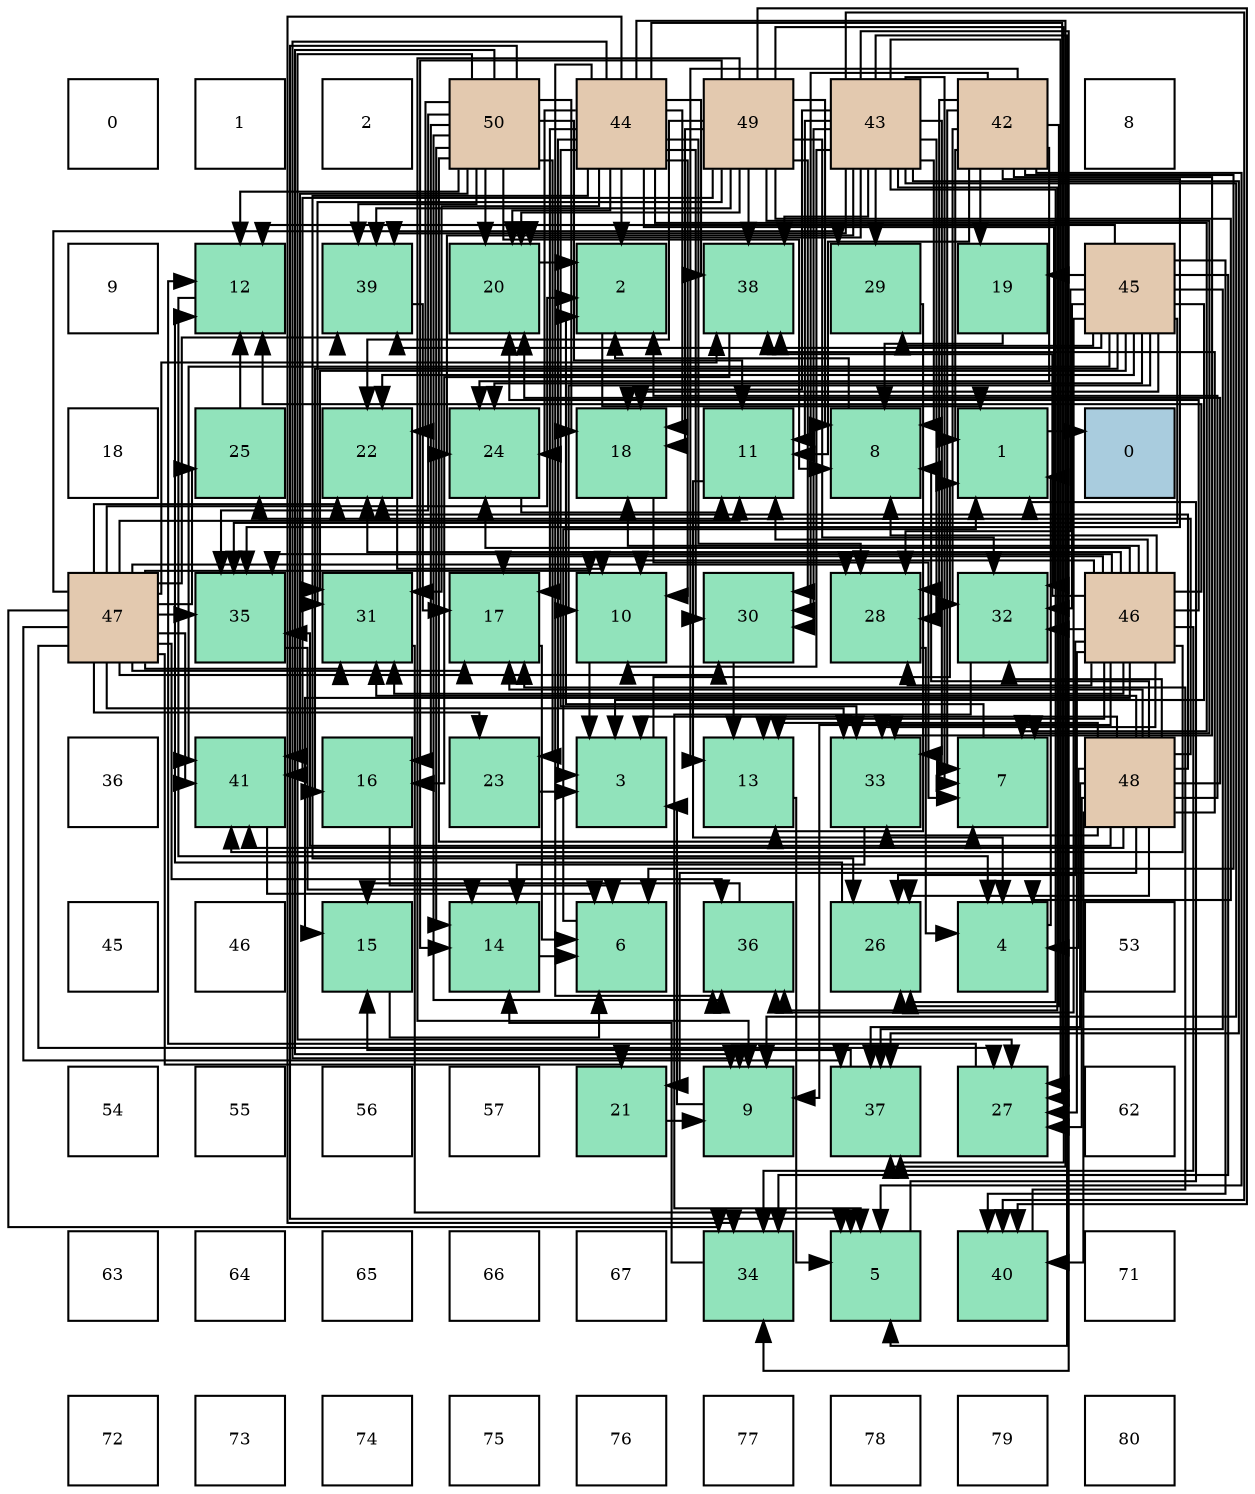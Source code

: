 digraph layout{
 rankdir=TB;
 splines=ortho;
 node [style=filled shape=square fixedsize=true width=0.6];
0[label="0", fontsize=8, fillcolor="#ffffff"];
1[label="1", fontsize=8, fillcolor="#ffffff"];
2[label="2", fontsize=8, fillcolor="#ffffff"];
3[label="50", fontsize=8, fillcolor="#e3c9af"];
4[label="44", fontsize=8, fillcolor="#e3c9af"];
5[label="49", fontsize=8, fillcolor="#e3c9af"];
6[label="43", fontsize=8, fillcolor="#e3c9af"];
7[label="42", fontsize=8, fillcolor="#e3c9af"];
8[label="8", fontsize=8, fillcolor="#ffffff"];
9[label="9", fontsize=8, fillcolor="#ffffff"];
10[label="12", fontsize=8, fillcolor="#91e3bb"];
11[label="39", fontsize=8, fillcolor="#91e3bb"];
12[label="20", fontsize=8, fillcolor="#91e3bb"];
13[label="2", fontsize=8, fillcolor="#91e3bb"];
14[label="38", fontsize=8, fillcolor="#91e3bb"];
15[label="29", fontsize=8, fillcolor="#91e3bb"];
16[label="19", fontsize=8, fillcolor="#91e3bb"];
17[label="45", fontsize=8, fillcolor="#e3c9af"];
18[label="18", fontsize=8, fillcolor="#ffffff"];
19[label="25", fontsize=8, fillcolor="#91e3bb"];
20[label="22", fontsize=8, fillcolor="#91e3bb"];
21[label="24", fontsize=8, fillcolor="#91e3bb"];
22[label="18", fontsize=8, fillcolor="#91e3bb"];
23[label="11", fontsize=8, fillcolor="#91e3bb"];
24[label="8", fontsize=8, fillcolor="#91e3bb"];
25[label="1", fontsize=8, fillcolor="#91e3bb"];
26[label="0", fontsize=8, fillcolor="#a9ccde"];
27[label="47", fontsize=8, fillcolor="#e3c9af"];
28[label="35", fontsize=8, fillcolor="#91e3bb"];
29[label="31", fontsize=8, fillcolor="#91e3bb"];
30[label="17", fontsize=8, fillcolor="#91e3bb"];
31[label="10", fontsize=8, fillcolor="#91e3bb"];
32[label="30", fontsize=8, fillcolor="#91e3bb"];
33[label="28", fontsize=8, fillcolor="#91e3bb"];
34[label="32", fontsize=8, fillcolor="#91e3bb"];
35[label="46", fontsize=8, fillcolor="#e3c9af"];
36[label="36", fontsize=8, fillcolor="#ffffff"];
37[label="41", fontsize=8, fillcolor="#91e3bb"];
38[label="16", fontsize=8, fillcolor="#91e3bb"];
39[label="23", fontsize=8, fillcolor="#91e3bb"];
40[label="3", fontsize=8, fillcolor="#91e3bb"];
41[label="13", fontsize=8, fillcolor="#91e3bb"];
42[label="33", fontsize=8, fillcolor="#91e3bb"];
43[label="7", fontsize=8, fillcolor="#91e3bb"];
44[label="48", fontsize=8, fillcolor="#e3c9af"];
45[label="45", fontsize=8, fillcolor="#ffffff"];
46[label="46", fontsize=8, fillcolor="#ffffff"];
47[label="15", fontsize=8, fillcolor="#91e3bb"];
48[label="14", fontsize=8, fillcolor="#91e3bb"];
49[label="6", fontsize=8, fillcolor="#91e3bb"];
50[label="36", fontsize=8, fillcolor="#91e3bb"];
51[label="26", fontsize=8, fillcolor="#91e3bb"];
52[label="4", fontsize=8, fillcolor="#91e3bb"];
53[label="53", fontsize=8, fillcolor="#ffffff"];
54[label="54", fontsize=8, fillcolor="#ffffff"];
55[label="55", fontsize=8, fillcolor="#ffffff"];
56[label="56", fontsize=8, fillcolor="#ffffff"];
57[label="57", fontsize=8, fillcolor="#ffffff"];
58[label="21", fontsize=8, fillcolor="#91e3bb"];
59[label="9", fontsize=8, fillcolor="#91e3bb"];
60[label="37", fontsize=8, fillcolor="#91e3bb"];
61[label="27", fontsize=8, fillcolor="#91e3bb"];
62[label="62", fontsize=8, fillcolor="#ffffff"];
63[label="63", fontsize=8, fillcolor="#ffffff"];
64[label="64", fontsize=8, fillcolor="#ffffff"];
65[label="65", fontsize=8, fillcolor="#ffffff"];
66[label="66", fontsize=8, fillcolor="#ffffff"];
67[label="67", fontsize=8, fillcolor="#ffffff"];
68[label="34", fontsize=8, fillcolor="#91e3bb"];
69[label="5", fontsize=8, fillcolor="#91e3bb"];
70[label="40", fontsize=8, fillcolor="#91e3bb"];
71[label="71", fontsize=8, fillcolor="#ffffff"];
72[label="72", fontsize=8, fillcolor="#ffffff"];
73[label="73", fontsize=8, fillcolor="#ffffff"];
74[label="74", fontsize=8, fillcolor="#ffffff"];
75[label="75", fontsize=8, fillcolor="#ffffff"];
76[label="76", fontsize=8, fillcolor="#ffffff"];
77[label="77", fontsize=8, fillcolor="#ffffff"];
78[label="78", fontsize=8, fillcolor="#ffffff"];
79[label="79", fontsize=8, fillcolor="#ffffff"];
80[label="80", fontsize=8, fillcolor="#ffffff"];
edge [constraint=false, style=vis];25 -> 26;
13 -> 25;
40 -> 25;
52 -> 25;
69 -> 25;
49 -> 25;
43 -> 13;
24 -> 13;
59 -> 40;
31 -> 40;
23 -> 52;
10 -> 52;
41 -> 69;
48 -> 49;
47 -> 49;
38 -> 49;
30 -> 49;
22 -> 43;
16 -> 24;
12 -> 13;
58 -> 59;
20 -> 31;
39 -> 40;
21 -> 23;
19 -> 10;
51 -> 10;
61 -> 10;
33 -> 52;
15 -> 41;
32 -> 41;
29 -> 69;
34 -> 69;
42 -> 48;
68 -> 48;
28 -> 48;
50 -> 47;
60 -> 47;
14 -> 38;
11 -> 30;
70 -> 30;
37 -> 49;
7 -> 25;
7 -> 69;
7 -> 49;
7 -> 43;
7 -> 23;
7 -> 41;
7 -> 16;
7 -> 21;
7 -> 51;
7 -> 33;
7 -> 32;
7 -> 34;
7 -> 42;
7 -> 28;
6 -> 69;
6 -> 43;
6 -> 24;
6 -> 59;
6 -> 31;
6 -> 23;
6 -> 22;
6 -> 12;
6 -> 21;
6 -> 51;
6 -> 61;
6 -> 33;
6 -> 15;
6 -> 32;
6 -> 42;
6 -> 68;
6 -> 50;
6 -> 60;
6 -> 14;
6 -> 11;
6 -> 70;
4 -> 13;
4 -> 40;
4 -> 43;
4 -> 59;
4 -> 31;
4 -> 30;
4 -> 22;
4 -> 12;
4 -> 21;
4 -> 51;
4 -> 61;
4 -> 33;
4 -> 32;
4 -> 29;
4 -> 34;
4 -> 42;
4 -> 68;
4 -> 50;
4 -> 60;
4 -> 14;
17 -> 40;
17 -> 31;
17 -> 10;
17 -> 38;
17 -> 22;
17 -> 16;
17 -> 20;
17 -> 21;
17 -> 33;
17 -> 15;
17 -> 29;
17 -> 34;
17 -> 68;
17 -> 28;
17 -> 50;
17 -> 60;
17 -> 11;
17 -> 70;
17 -> 37;
35 -> 24;
35 -> 59;
35 -> 31;
35 -> 23;
35 -> 10;
35 -> 41;
35 -> 47;
35 -> 30;
35 -> 22;
35 -> 12;
35 -> 20;
35 -> 21;
35 -> 51;
35 -> 61;
35 -> 33;
35 -> 29;
35 -> 34;
35 -> 42;
35 -> 68;
35 -> 28;
35 -> 14;
35 -> 37;
27 -> 13;
27 -> 31;
27 -> 23;
27 -> 30;
27 -> 58;
27 -> 20;
27 -> 39;
27 -> 19;
27 -> 61;
27 -> 33;
27 -> 15;
27 -> 32;
27 -> 29;
27 -> 42;
27 -> 68;
27 -> 28;
27 -> 50;
27 -> 60;
27 -> 14;
27 -> 11;
27 -> 37;
44 -> 13;
44 -> 40;
44 -> 52;
44 -> 24;
44 -> 41;
44 -> 30;
44 -> 12;
44 -> 58;
44 -> 20;
44 -> 19;
44 -> 51;
44 -> 61;
44 -> 29;
44 -> 34;
44 -> 42;
44 -> 28;
44 -> 60;
44 -> 14;
44 -> 70;
44 -> 37;
5 -> 52;
5 -> 43;
5 -> 24;
5 -> 59;
5 -> 48;
5 -> 22;
5 -> 12;
5 -> 20;
5 -> 32;
5 -> 29;
5 -> 34;
5 -> 60;
5 -> 14;
5 -> 11;
5 -> 70;
5 -> 37;
3 -> 69;
3 -> 43;
3 -> 24;
3 -> 59;
3 -> 23;
3 -> 10;
3 -> 48;
3 -> 38;
3 -> 22;
3 -> 12;
3 -> 20;
3 -> 39;
3 -> 61;
3 -> 28;
3 -> 50;
3 -> 11;
3 -> 37;
edge [constraint=true, style=invis];
0 -> 9 -> 18 -> 27 -> 36 -> 45 -> 54 -> 63 -> 72;
1 -> 10 -> 19 -> 28 -> 37 -> 46 -> 55 -> 64 -> 73;
2 -> 11 -> 20 -> 29 -> 38 -> 47 -> 56 -> 65 -> 74;
3 -> 12 -> 21 -> 30 -> 39 -> 48 -> 57 -> 66 -> 75;
4 -> 13 -> 22 -> 31 -> 40 -> 49 -> 58 -> 67 -> 76;
5 -> 14 -> 23 -> 32 -> 41 -> 50 -> 59 -> 68 -> 77;
6 -> 15 -> 24 -> 33 -> 42 -> 51 -> 60 -> 69 -> 78;
7 -> 16 -> 25 -> 34 -> 43 -> 52 -> 61 -> 70 -> 79;
8 -> 17 -> 26 -> 35 -> 44 -> 53 -> 62 -> 71 -> 80;
rank = same {0 -> 1 -> 2 -> 3 -> 4 -> 5 -> 6 -> 7 -> 8};
rank = same {9 -> 10 -> 11 -> 12 -> 13 -> 14 -> 15 -> 16 -> 17};
rank = same {18 -> 19 -> 20 -> 21 -> 22 -> 23 -> 24 -> 25 -> 26};
rank = same {27 -> 28 -> 29 -> 30 -> 31 -> 32 -> 33 -> 34 -> 35};
rank = same {36 -> 37 -> 38 -> 39 -> 40 -> 41 -> 42 -> 43 -> 44};
rank = same {45 -> 46 -> 47 -> 48 -> 49 -> 50 -> 51 -> 52 -> 53};
rank = same {54 -> 55 -> 56 -> 57 -> 58 -> 59 -> 60 -> 61 -> 62};
rank = same {63 -> 64 -> 65 -> 66 -> 67 -> 68 -> 69 -> 70 -> 71};
rank = same {72 -> 73 -> 74 -> 75 -> 76 -> 77 -> 78 -> 79 -> 80};
}